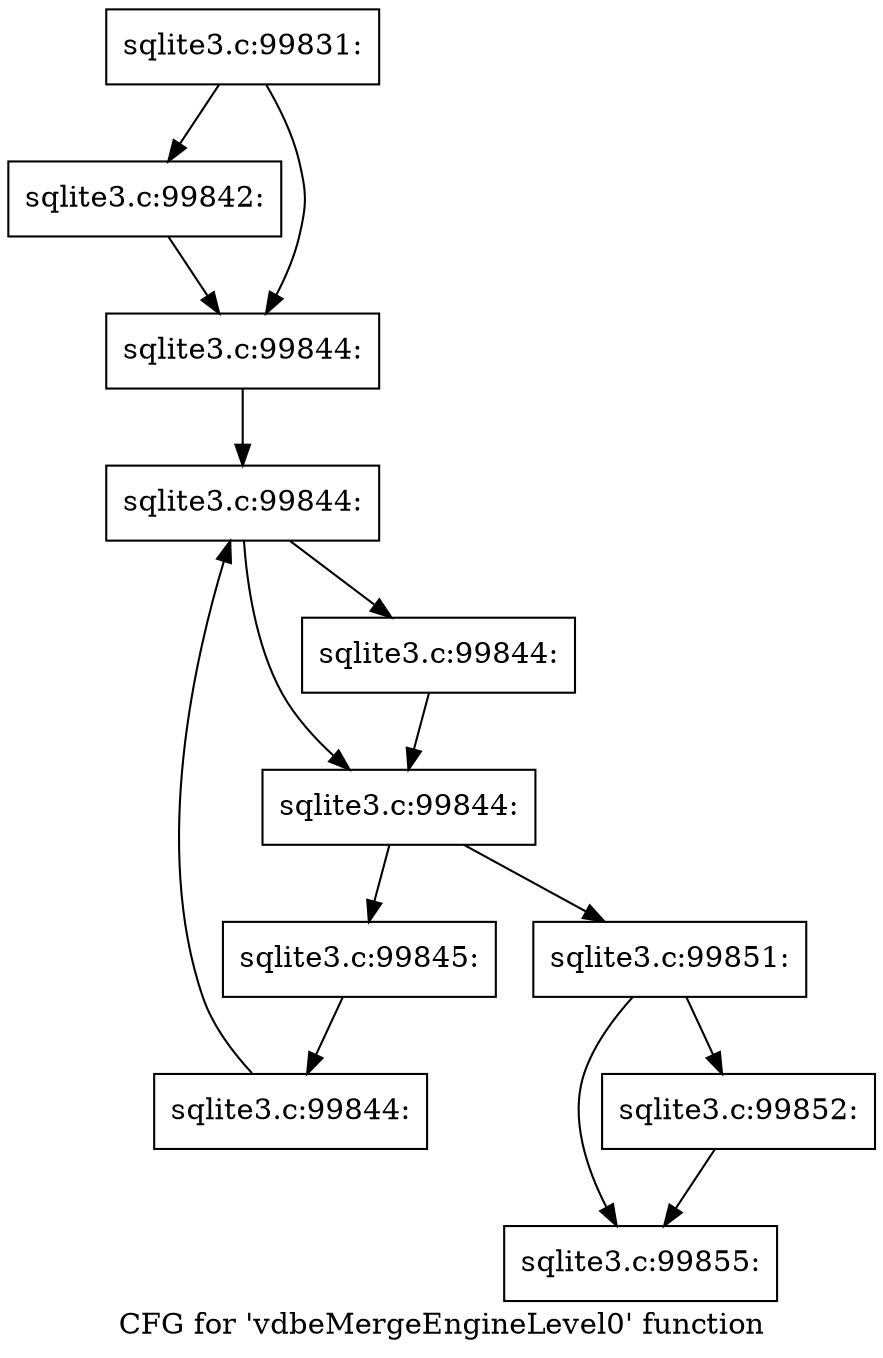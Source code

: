 digraph "CFG for 'vdbeMergeEngineLevel0' function" {
	label="CFG for 'vdbeMergeEngineLevel0' function";

	Node0x55c0f77ef950 [shape=record,label="{sqlite3.c:99831:}"];
	Node0x55c0f77ef950 -> Node0x55c0f77f69b0;
	Node0x55c0f77ef950 -> Node0x55c0f77f6a00;
	Node0x55c0f77f69b0 [shape=record,label="{sqlite3.c:99842:}"];
	Node0x55c0f77f69b0 -> Node0x55c0f77f6a00;
	Node0x55c0f77f6a00 [shape=record,label="{sqlite3.c:99844:}"];
	Node0x55c0f77f6a00 -> Node0x55c0f77f7030;
	Node0x55c0f77f7030 [shape=record,label="{sqlite3.c:99844:}"];
	Node0x55c0f77f7030 -> Node0x55c0f77f7320;
	Node0x55c0f77f7030 -> Node0x55c0f77f72d0;
	Node0x55c0f77f7320 [shape=record,label="{sqlite3.c:99844:}"];
	Node0x55c0f77f7320 -> Node0x55c0f77f72d0;
	Node0x55c0f77f72d0 [shape=record,label="{sqlite3.c:99844:}"];
	Node0x55c0f77f72d0 -> Node0x55c0f77f7250;
	Node0x55c0f77f72d0 -> Node0x55c0f77f6e80;
	Node0x55c0f77f7250 [shape=record,label="{sqlite3.c:99845:}"];
	Node0x55c0f77f7250 -> Node0x55c0f77f71c0;
	Node0x55c0f77f71c0 [shape=record,label="{sqlite3.c:99844:}"];
	Node0x55c0f77f71c0 -> Node0x55c0f77f7030;
	Node0x55c0f77f6e80 [shape=record,label="{sqlite3.c:99851:}"];
	Node0x55c0f77f6e80 -> Node0x55c0f5e5f900;
	Node0x55c0f77f6e80 -> Node0x55c0f77f8d40;
	Node0x55c0f5e5f900 [shape=record,label="{sqlite3.c:99852:}"];
	Node0x55c0f5e5f900 -> Node0x55c0f77f8d40;
	Node0x55c0f77f8d40 [shape=record,label="{sqlite3.c:99855:}"];
}
